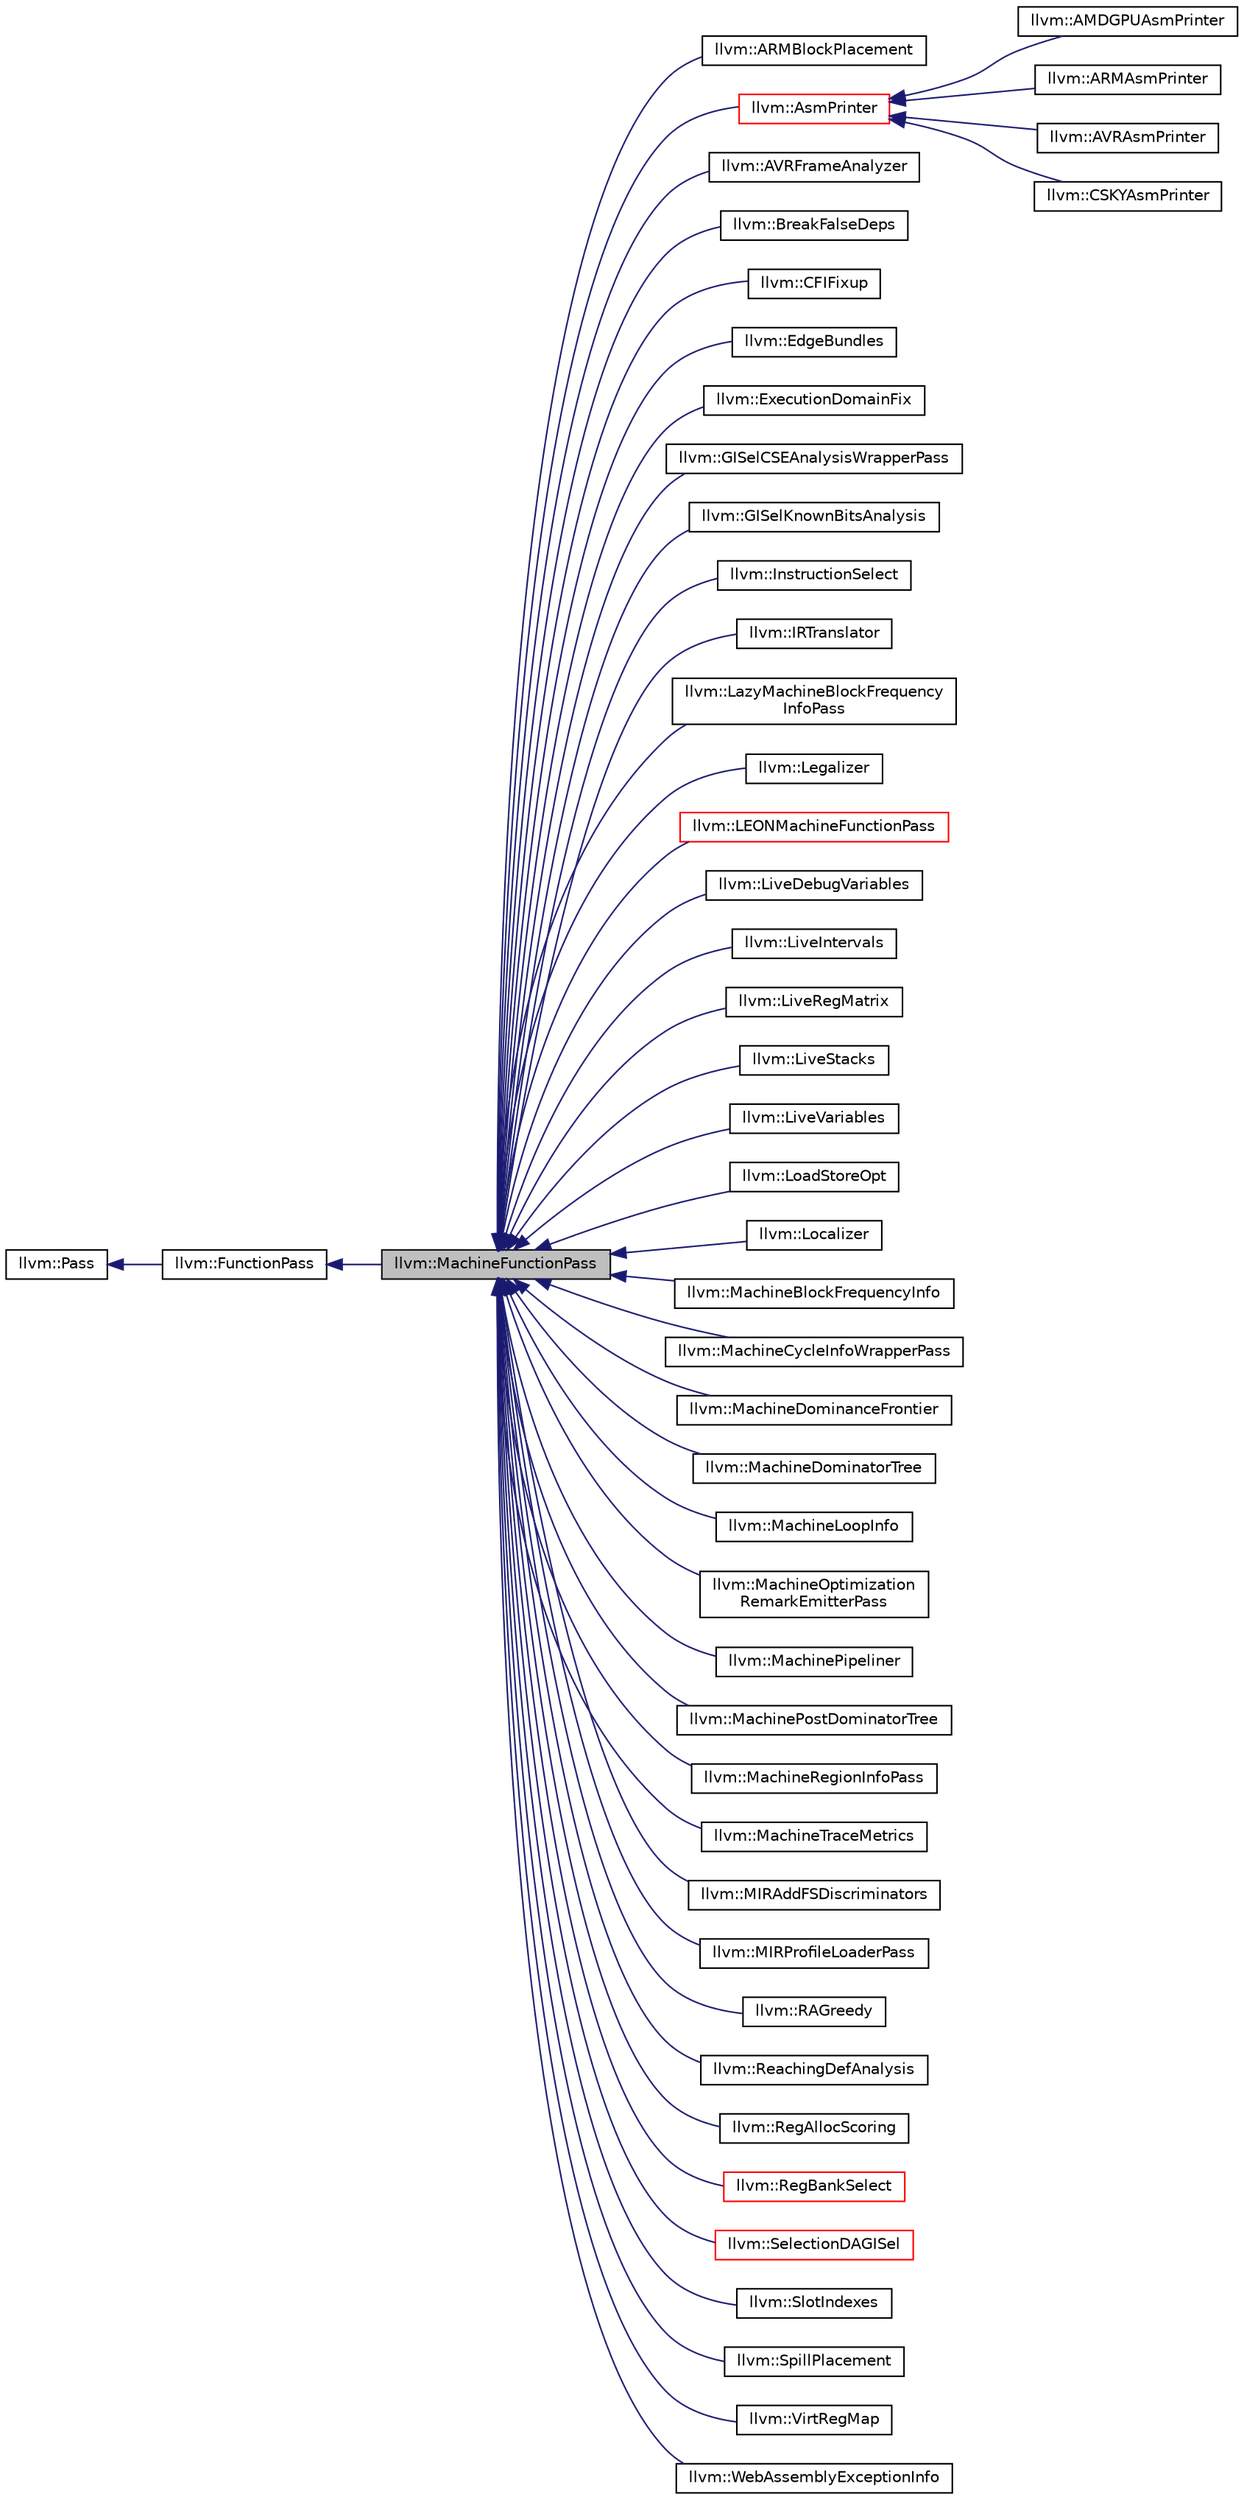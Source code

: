 digraph "llvm::MachineFunctionPass"
{
 // LATEX_PDF_SIZE
  bgcolor="transparent";
  edge [fontname="Helvetica",fontsize="10",labelfontname="Helvetica",labelfontsize="10"];
  node [fontname="Helvetica",fontsize="10",shape=record];
  rankdir="LR";
  Node1 [label="llvm::MachineFunctionPass",height=0.2,width=0.4,color="black", fillcolor="grey75", style="filled", fontcolor="black",tooltip="MachineFunctionPass - This class adapts the FunctionPass interface to allow convenient creation of pa..."];
  Node2 -> Node1 [dir="back",color="midnightblue",fontsize="10",style="solid",fontname="Helvetica"];
  Node2 [label="llvm::FunctionPass",height=0.2,width=0.4,color="black",URL="$classllvm_1_1FunctionPass.html",tooltip="FunctionPass class - This class is used to implement most global optimizations."];
  Node3 -> Node2 [dir="back",color="midnightblue",fontsize="10",style="solid",fontname="Helvetica"];
  Node3 [label="llvm::Pass",height=0.2,width=0.4,color="black",URL="$classllvm_1_1Pass.html",tooltip="Pass interface - Implemented by all 'passes'."];
  Node1 -> Node4 [dir="back",color="midnightblue",fontsize="10",style="solid",fontname="Helvetica"];
  Node4 [label="llvm::ARMBlockPlacement",height=0.2,width=0.4,color="black",URL="$classllvm_1_1ARMBlockPlacement.html",tooltip=" "];
  Node1 -> Node5 [dir="back",color="midnightblue",fontsize="10",style="solid",fontname="Helvetica"];
  Node5 [label="llvm::AsmPrinter",height=0.2,width=0.4,color="red",URL="$classllvm_1_1AsmPrinter.html",tooltip="This class is intended to be used as a driving class for all asm writers."];
  Node5 -> Node6 [dir="back",color="midnightblue",fontsize="10",style="solid",fontname="Helvetica"];
  Node6 [label="llvm::AMDGPUAsmPrinter",height=0.2,width=0.4,color="black",URL="$classllvm_1_1AMDGPUAsmPrinter.html",tooltip=" "];
  Node5 -> Node7 [dir="back",color="midnightblue",fontsize="10",style="solid",fontname="Helvetica"];
  Node7 [label="llvm::ARMAsmPrinter",height=0.2,width=0.4,color="black",URL="$classllvm_1_1ARMAsmPrinter.html",tooltip=" "];
  Node5 -> Node8 [dir="back",color="midnightblue",fontsize="10",style="solid",fontname="Helvetica"];
  Node8 [label="llvm::AVRAsmPrinter",height=0.2,width=0.4,color="black",URL="$classllvm_1_1AVRAsmPrinter.html",tooltip="An AVR assembly code printer."];
  Node5 -> Node9 [dir="back",color="midnightblue",fontsize="10",style="solid",fontname="Helvetica"];
  Node9 [label="llvm::CSKYAsmPrinter",height=0.2,width=0.4,color="black",URL="$classllvm_1_1CSKYAsmPrinter.html",tooltip=" "];
  Node1 -> Node19 [dir="back",color="midnightblue",fontsize="10",style="solid",fontname="Helvetica"];
  Node19 [label="llvm::AVRFrameAnalyzer",height=0.2,width=0.4,color="black",URL="$structllvm_1_1AVRFrameAnalyzer.html",tooltip="The frame analyzer pass."];
  Node1 -> Node20 [dir="back",color="midnightblue",fontsize="10",style="solid",fontname="Helvetica"];
  Node20 [label="llvm::BreakFalseDeps",height=0.2,width=0.4,color="black",URL="$classllvm_1_1BreakFalseDeps.html",tooltip=" "];
  Node1 -> Node21 [dir="back",color="midnightblue",fontsize="10",style="solid",fontname="Helvetica"];
  Node21 [label="llvm::CFIFixup",height=0.2,width=0.4,color="black",URL="$classllvm_1_1CFIFixup.html",tooltip=" "];
  Node1 -> Node22 [dir="back",color="midnightblue",fontsize="10",style="solid",fontname="Helvetica"];
  Node22 [label="llvm::EdgeBundles",height=0.2,width=0.4,color="black",URL="$classllvm_1_1EdgeBundles.html",tooltip=" "];
  Node1 -> Node23 [dir="back",color="midnightblue",fontsize="10",style="solid",fontname="Helvetica"];
  Node23 [label="llvm::ExecutionDomainFix",height=0.2,width=0.4,color="black",URL="$classllvm_1_1ExecutionDomainFix.html",tooltip=" "];
  Node1 -> Node24 [dir="back",color="midnightblue",fontsize="10",style="solid",fontname="Helvetica"];
  Node24 [label="llvm::GISelCSEAnalysisWrapperPass",height=0.2,width=0.4,color="black",URL="$classllvm_1_1GISelCSEAnalysisWrapperPass.html",tooltip="The actual analysis pass wrapper."];
  Node1 -> Node25 [dir="back",color="midnightblue",fontsize="10",style="solid",fontname="Helvetica"];
  Node25 [label="llvm::GISelKnownBitsAnalysis",height=0.2,width=0.4,color="black",URL="$classllvm_1_1GISelKnownBitsAnalysis.html",tooltip="To use KnownBitsInfo analysis in a pass, KnownBitsInfo &Info = getAnalysis<GISelKnownBitsInfoAnalysis..."];
  Node1 -> Node26 [dir="back",color="midnightblue",fontsize="10",style="solid",fontname="Helvetica"];
  Node26 [label="llvm::InstructionSelect",height=0.2,width=0.4,color="black",URL="$classllvm_1_1InstructionSelect.html",tooltip="This pass is responsible for selecting generic machine instructions to target-specific instructions."];
  Node1 -> Node27 [dir="back",color="midnightblue",fontsize="10",style="solid",fontname="Helvetica"];
  Node27 [label="llvm::IRTranslator",height=0.2,width=0.4,color="black",URL="$classllvm_1_1IRTranslator.html",tooltip=" "];
  Node1 -> Node28 [dir="back",color="midnightblue",fontsize="10",style="solid",fontname="Helvetica"];
  Node28 [label="llvm::LazyMachineBlockFrequency\lInfoPass",height=0.2,width=0.4,color="black",URL="$classllvm_1_1LazyMachineBlockFrequencyInfoPass.html",tooltip="This is an alternative analysis pass to MachineBlockFrequencyInfo."];
  Node1 -> Node29 [dir="back",color="midnightblue",fontsize="10",style="solid",fontname="Helvetica"];
  Node29 [label="llvm::Legalizer",height=0.2,width=0.4,color="black",URL="$classllvm_1_1Legalizer.html",tooltip=" "];
  Node1 -> Node30 [dir="back",color="midnightblue",fontsize="10",style="solid",fontname="Helvetica"];
  Node30 [label="llvm::LEONMachineFunctionPass",height=0.2,width=0.4,color="red",URL="$classllvm_1_1LEONMachineFunctionPass.html",tooltip=" "];
  Node1 -> Node34 [dir="back",color="midnightblue",fontsize="10",style="solid",fontname="Helvetica"];
  Node34 [label="llvm::LiveDebugVariables",height=0.2,width=0.4,color="black",URL="$classllvm_1_1LiveDebugVariables.html",tooltip=" "];
  Node1 -> Node35 [dir="back",color="midnightblue",fontsize="10",style="solid",fontname="Helvetica"];
  Node35 [label="llvm::LiveIntervals",height=0.2,width=0.4,color="black",URL="$classllvm_1_1LiveIntervals.html",tooltip=" "];
  Node1 -> Node36 [dir="back",color="midnightblue",fontsize="10",style="solid",fontname="Helvetica"];
  Node36 [label="llvm::LiveRegMatrix",height=0.2,width=0.4,color="black",URL="$classllvm_1_1LiveRegMatrix.html",tooltip=" "];
  Node1 -> Node37 [dir="back",color="midnightblue",fontsize="10",style="solid",fontname="Helvetica"];
  Node37 [label="llvm::LiveStacks",height=0.2,width=0.4,color="black",URL="$classllvm_1_1LiveStacks.html",tooltip=" "];
  Node1 -> Node38 [dir="back",color="midnightblue",fontsize="10",style="solid",fontname="Helvetica"];
  Node38 [label="llvm::LiveVariables",height=0.2,width=0.4,color="black",URL="$classllvm_1_1LiveVariables.html",tooltip=" "];
  Node1 -> Node39 [dir="back",color="midnightblue",fontsize="10",style="solid",fontname="Helvetica"];
  Node39 [label="llvm::LoadStoreOpt",height=0.2,width=0.4,color="black",URL="$classllvm_1_1LoadStoreOpt.html",tooltip=" "];
  Node1 -> Node40 [dir="back",color="midnightblue",fontsize="10",style="solid",fontname="Helvetica"];
  Node40 [label="llvm::Localizer",height=0.2,width=0.4,color="black",URL="$classllvm_1_1Localizer.html",tooltip="This pass implements the localization mechanism described at the top of this file."];
  Node1 -> Node41 [dir="back",color="midnightblue",fontsize="10",style="solid",fontname="Helvetica"];
  Node41 [label="llvm::MachineBlockFrequencyInfo",height=0.2,width=0.4,color="black",URL="$classllvm_1_1MachineBlockFrequencyInfo.html",tooltip="MachineBlockFrequencyInfo pass uses BlockFrequencyInfoImpl implementation to estimate machine basic b..."];
  Node1 -> Node42 [dir="back",color="midnightblue",fontsize="10",style="solid",fontname="Helvetica"];
  Node42 [label="llvm::MachineCycleInfoWrapperPass",height=0.2,width=0.4,color="black",URL="$classllvm_1_1MachineCycleInfoWrapperPass.html",tooltip="Legacy analysis pass which computes a MachineCycleInfo."];
  Node1 -> Node43 [dir="back",color="midnightblue",fontsize="10",style="solid",fontname="Helvetica"];
  Node43 [label="llvm::MachineDominanceFrontier",height=0.2,width=0.4,color="black",URL="$classllvm_1_1MachineDominanceFrontier.html",tooltip=" "];
  Node1 -> Node44 [dir="back",color="midnightblue",fontsize="10",style="solid",fontname="Helvetica"];
  Node44 [label="llvm::MachineDominatorTree",height=0.2,width=0.4,color="black",URL="$classllvm_1_1MachineDominatorTree.html",tooltip="DominatorTree Class - Concrete subclass of DominatorTreeBase that is used to compute a normal dominat..."];
  Node1 -> Node45 [dir="back",color="midnightblue",fontsize="10",style="solid",fontname="Helvetica"];
  Node45 [label="llvm::MachineLoopInfo",height=0.2,width=0.4,color="black",URL="$classllvm_1_1MachineLoopInfo.html",tooltip=" "];
  Node1 -> Node46 [dir="back",color="midnightblue",fontsize="10",style="solid",fontname="Helvetica"];
  Node46 [label="llvm::MachineOptimization\lRemarkEmitterPass",height=0.2,width=0.4,color="black",URL="$classllvm_1_1MachineOptimizationRemarkEmitterPass.html",tooltip="The analysis pass."];
  Node1 -> Node47 [dir="back",color="midnightblue",fontsize="10",style="solid",fontname="Helvetica"];
  Node47 [label="llvm::MachinePipeliner",height=0.2,width=0.4,color="black",URL="$classllvm_1_1MachinePipeliner.html",tooltip="The main class in the implementation of the target independent software pipeliner pass."];
  Node1 -> Node48 [dir="back",color="midnightblue",fontsize="10",style="solid",fontname="Helvetica"];
  Node48 [label="llvm::MachinePostDominatorTree",height=0.2,width=0.4,color="black",URL="$classllvm_1_1MachinePostDominatorTree.html",tooltip="MachinePostDominatorTree - an analysis pass wrapper for DominatorTree used to compute the post-domina..."];
  Node1 -> Node49 [dir="back",color="midnightblue",fontsize="10",style="solid",fontname="Helvetica"];
  Node49 [label="llvm::MachineRegionInfoPass",height=0.2,width=0.4,color="black",URL="$classllvm_1_1MachineRegionInfoPass.html",tooltip=" "];
  Node1 -> Node50 [dir="back",color="midnightblue",fontsize="10",style="solid",fontname="Helvetica"];
  Node50 [label="llvm::MachineTraceMetrics",height=0.2,width=0.4,color="black",URL="$classllvm_1_1MachineTraceMetrics.html",tooltip=" "];
  Node1 -> Node51 [dir="back",color="midnightblue",fontsize="10",style="solid",fontname="Helvetica"];
  Node51 [label="llvm::MIRAddFSDiscriminators",height=0.2,width=0.4,color="black",URL="$classllvm_1_1MIRAddFSDiscriminators.html",tooltip=" "];
  Node1 -> Node52 [dir="back",color="midnightblue",fontsize="10",style="solid",fontname="Helvetica"];
  Node52 [label="llvm::MIRProfileLoaderPass",height=0.2,width=0.4,color="black",URL="$classllvm_1_1MIRProfileLoaderPass.html",tooltip=" "];
  Node1 -> Node53 [dir="back",color="midnightblue",fontsize="10",style="solid",fontname="Helvetica"];
  Node53 [label="llvm::RAGreedy",height=0.2,width=0.4,color="black",URL="$classllvm_1_1RAGreedy.html",tooltip=" "];
  Node1 -> Node54 [dir="back",color="midnightblue",fontsize="10",style="solid",fontname="Helvetica"];
  Node54 [label="llvm::ReachingDefAnalysis",height=0.2,width=0.4,color="black",URL="$classllvm_1_1ReachingDefAnalysis.html",tooltip="This class provides the reaching def analysis."];
  Node1 -> Node55 [dir="back",color="midnightblue",fontsize="10",style="solid",fontname="Helvetica"];
  Node55 [label="llvm::RegAllocScoring",height=0.2,width=0.4,color="black",URL="$classllvm_1_1RegAllocScoring.html",tooltip=" "];
  Node1 -> Node56 [dir="back",color="midnightblue",fontsize="10",style="solid",fontname="Helvetica"];
  Node56 [label="llvm::RegBankSelect",height=0.2,width=0.4,color="red",URL="$classllvm_1_1RegBankSelect.html",tooltip="This pass implements the reg bank selector pass used in the GlobalISel pipeline."];
  Node1 -> Node58 [dir="back",color="midnightblue",fontsize="10",style="solid",fontname="Helvetica"];
  Node58 [label="llvm::SelectionDAGISel",height=0.2,width=0.4,color="red",URL="$classllvm_1_1SelectionDAGISel.html",tooltip="SelectionDAGISel - This is the common base class used for SelectionDAG-based pattern-matching instruc..."];
  Node1 -> Node67 [dir="back",color="midnightblue",fontsize="10",style="solid",fontname="Helvetica"];
  Node67 [label="llvm::SlotIndexes",height=0.2,width=0.4,color="black",URL="$classllvm_1_1SlotIndexes.html",tooltip="SlotIndexes pass."];
  Node1 -> Node68 [dir="back",color="midnightblue",fontsize="10",style="solid",fontname="Helvetica"];
  Node68 [label="llvm::SpillPlacement",height=0.2,width=0.4,color="black",URL="$classllvm_1_1SpillPlacement.html",tooltip=" "];
  Node1 -> Node69 [dir="back",color="midnightblue",fontsize="10",style="solid",fontname="Helvetica"];
  Node69 [label="llvm::VirtRegMap",height=0.2,width=0.4,color="black",URL="$classllvm_1_1VirtRegMap.html",tooltip=" "];
  Node1 -> Node70 [dir="back",color="midnightblue",fontsize="10",style="solid",fontname="Helvetica"];
  Node70 [label="llvm::WebAssemblyExceptionInfo",height=0.2,width=0.4,color="black",URL="$classllvm_1_1WebAssemblyExceptionInfo.html",tooltip=" "];
}
